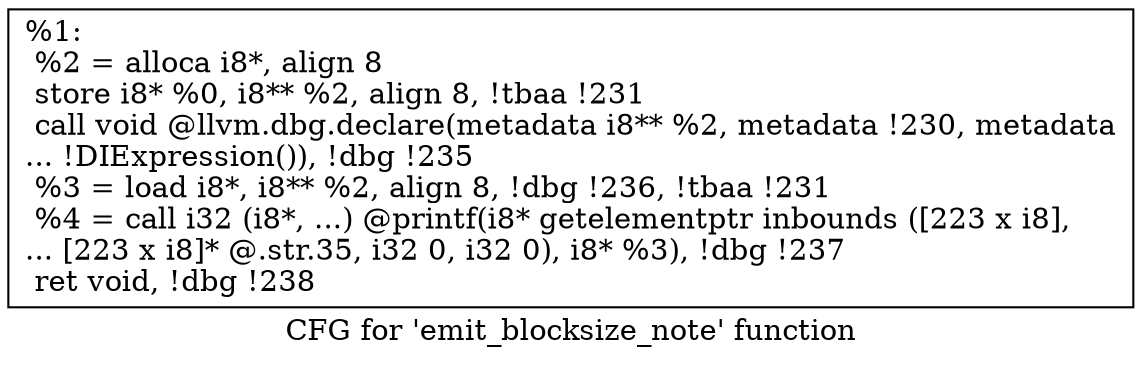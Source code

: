 digraph "CFG for 'emit_blocksize_note' function" {
	label="CFG for 'emit_blocksize_note' function";

	Node0x146f300 [shape=record,label="{%1:\l  %2 = alloca i8*, align 8\l  store i8* %0, i8** %2, align 8, !tbaa !231\l  call void @llvm.dbg.declare(metadata i8** %2, metadata !230, metadata\l... !DIExpression()), !dbg !235\l  %3 = load i8*, i8** %2, align 8, !dbg !236, !tbaa !231\l  %4 = call i32 (i8*, ...) @printf(i8* getelementptr inbounds ([223 x i8],\l... [223 x i8]* @.str.35, i32 0, i32 0), i8* %3), !dbg !237\l  ret void, !dbg !238\l}"];
}
